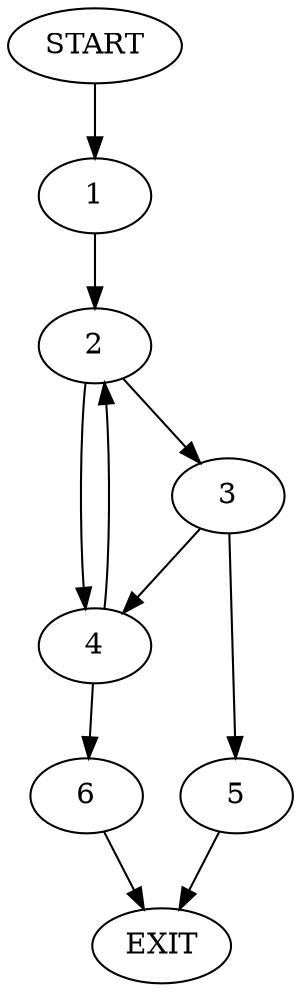 digraph {
0 [label="START"]
7 [label="EXIT"]
0 -> 1
1 -> 2
2 -> 3
2 -> 4
3 -> 4
3 -> 5
4 -> 2
4 -> 6
5 -> 7
6 -> 7
}
